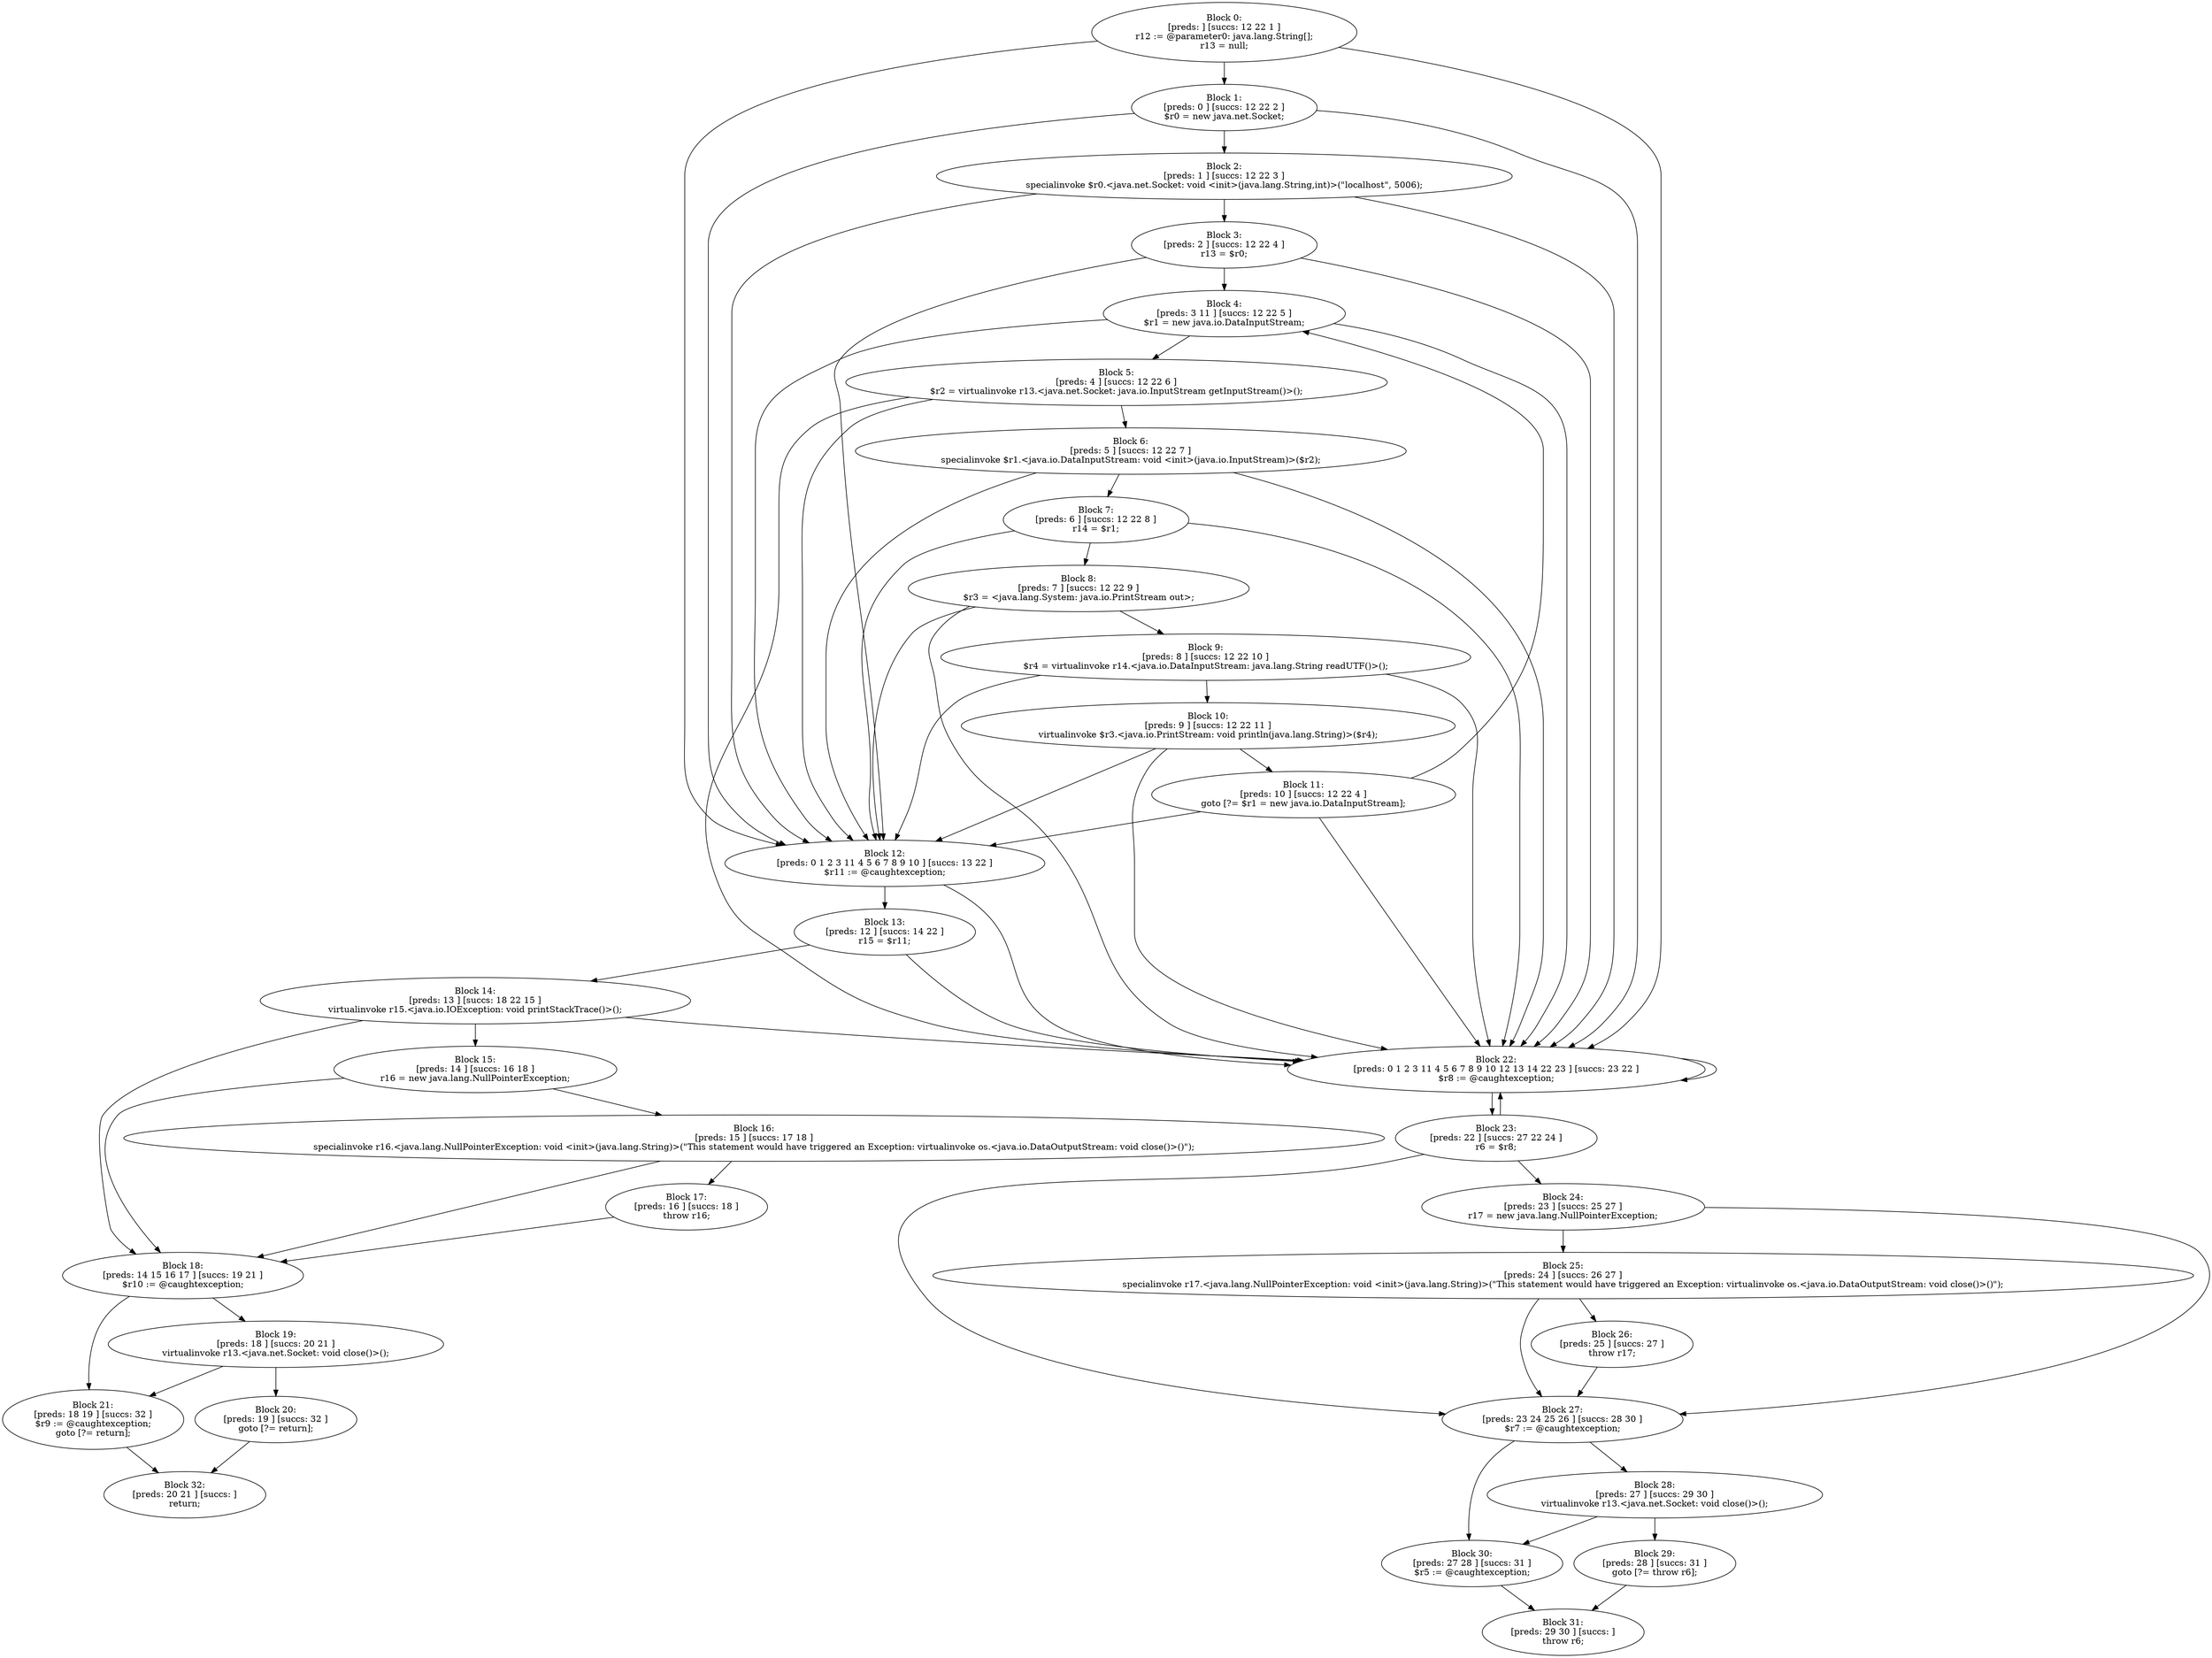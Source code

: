 digraph "unitGraph" {
    "Block 0:
[preds: ] [succs: 12 22 1 ]
r12 := @parameter0: java.lang.String[];
r13 = null;
"
    "Block 1:
[preds: 0 ] [succs: 12 22 2 ]
$r0 = new java.net.Socket;
"
    "Block 2:
[preds: 1 ] [succs: 12 22 3 ]
specialinvoke $r0.<java.net.Socket: void <init>(java.lang.String,int)>(\"localhost\", 5006);
"
    "Block 3:
[preds: 2 ] [succs: 12 22 4 ]
r13 = $r0;
"
    "Block 4:
[preds: 3 11 ] [succs: 12 22 5 ]
$r1 = new java.io.DataInputStream;
"
    "Block 5:
[preds: 4 ] [succs: 12 22 6 ]
$r2 = virtualinvoke r13.<java.net.Socket: java.io.InputStream getInputStream()>();
"
    "Block 6:
[preds: 5 ] [succs: 12 22 7 ]
specialinvoke $r1.<java.io.DataInputStream: void <init>(java.io.InputStream)>($r2);
"
    "Block 7:
[preds: 6 ] [succs: 12 22 8 ]
r14 = $r1;
"
    "Block 8:
[preds: 7 ] [succs: 12 22 9 ]
$r3 = <java.lang.System: java.io.PrintStream out>;
"
    "Block 9:
[preds: 8 ] [succs: 12 22 10 ]
$r4 = virtualinvoke r14.<java.io.DataInputStream: java.lang.String readUTF()>();
"
    "Block 10:
[preds: 9 ] [succs: 12 22 11 ]
virtualinvoke $r3.<java.io.PrintStream: void println(java.lang.String)>($r4);
"
    "Block 11:
[preds: 10 ] [succs: 12 22 4 ]
goto [?= $r1 = new java.io.DataInputStream];
"
    "Block 12:
[preds: 0 1 2 3 11 4 5 6 7 8 9 10 ] [succs: 13 22 ]
$r11 := @caughtexception;
"
    "Block 13:
[preds: 12 ] [succs: 14 22 ]
r15 = $r11;
"
    "Block 14:
[preds: 13 ] [succs: 18 22 15 ]
virtualinvoke r15.<java.io.IOException: void printStackTrace()>();
"
    "Block 15:
[preds: 14 ] [succs: 16 18 ]
r16 = new java.lang.NullPointerException;
"
    "Block 16:
[preds: 15 ] [succs: 17 18 ]
specialinvoke r16.<java.lang.NullPointerException: void <init>(java.lang.String)>(\"This statement would have triggered an Exception: virtualinvoke os.<java.io.DataOutputStream: void close()>()\");
"
    "Block 17:
[preds: 16 ] [succs: 18 ]
throw r16;
"
    "Block 18:
[preds: 14 15 16 17 ] [succs: 19 21 ]
$r10 := @caughtexception;
"
    "Block 19:
[preds: 18 ] [succs: 20 21 ]
virtualinvoke r13.<java.net.Socket: void close()>();
"
    "Block 20:
[preds: 19 ] [succs: 32 ]
goto [?= return];
"
    "Block 21:
[preds: 18 19 ] [succs: 32 ]
$r9 := @caughtexception;
goto [?= return];
"
    "Block 22:
[preds: 0 1 2 3 11 4 5 6 7 8 9 10 12 13 14 22 23 ] [succs: 23 22 ]
$r8 := @caughtexception;
"
    "Block 23:
[preds: 22 ] [succs: 27 22 24 ]
r6 = $r8;
"
    "Block 24:
[preds: 23 ] [succs: 25 27 ]
r17 = new java.lang.NullPointerException;
"
    "Block 25:
[preds: 24 ] [succs: 26 27 ]
specialinvoke r17.<java.lang.NullPointerException: void <init>(java.lang.String)>(\"This statement would have triggered an Exception: virtualinvoke os.<java.io.DataOutputStream: void close()>()\");
"
    "Block 26:
[preds: 25 ] [succs: 27 ]
throw r17;
"
    "Block 27:
[preds: 23 24 25 26 ] [succs: 28 30 ]
$r7 := @caughtexception;
"
    "Block 28:
[preds: 27 ] [succs: 29 30 ]
virtualinvoke r13.<java.net.Socket: void close()>();
"
    "Block 29:
[preds: 28 ] [succs: 31 ]
goto [?= throw r6];
"
    "Block 30:
[preds: 27 28 ] [succs: 31 ]
$r5 := @caughtexception;
"
    "Block 31:
[preds: 29 30 ] [succs: ]
throw r6;
"
    "Block 32:
[preds: 20 21 ] [succs: ]
return;
"
    "Block 0:
[preds: ] [succs: 12 22 1 ]
r12 := @parameter0: java.lang.String[];
r13 = null;
"->"Block 12:
[preds: 0 1 2 3 11 4 5 6 7 8 9 10 ] [succs: 13 22 ]
$r11 := @caughtexception;
";
    "Block 0:
[preds: ] [succs: 12 22 1 ]
r12 := @parameter0: java.lang.String[];
r13 = null;
"->"Block 22:
[preds: 0 1 2 3 11 4 5 6 7 8 9 10 12 13 14 22 23 ] [succs: 23 22 ]
$r8 := @caughtexception;
";
    "Block 0:
[preds: ] [succs: 12 22 1 ]
r12 := @parameter0: java.lang.String[];
r13 = null;
"->"Block 1:
[preds: 0 ] [succs: 12 22 2 ]
$r0 = new java.net.Socket;
";
    "Block 1:
[preds: 0 ] [succs: 12 22 2 ]
$r0 = new java.net.Socket;
"->"Block 12:
[preds: 0 1 2 3 11 4 5 6 7 8 9 10 ] [succs: 13 22 ]
$r11 := @caughtexception;
";
    "Block 1:
[preds: 0 ] [succs: 12 22 2 ]
$r0 = new java.net.Socket;
"->"Block 22:
[preds: 0 1 2 3 11 4 5 6 7 8 9 10 12 13 14 22 23 ] [succs: 23 22 ]
$r8 := @caughtexception;
";
    "Block 1:
[preds: 0 ] [succs: 12 22 2 ]
$r0 = new java.net.Socket;
"->"Block 2:
[preds: 1 ] [succs: 12 22 3 ]
specialinvoke $r0.<java.net.Socket: void <init>(java.lang.String,int)>(\"localhost\", 5006);
";
    "Block 2:
[preds: 1 ] [succs: 12 22 3 ]
specialinvoke $r0.<java.net.Socket: void <init>(java.lang.String,int)>(\"localhost\", 5006);
"->"Block 12:
[preds: 0 1 2 3 11 4 5 6 7 8 9 10 ] [succs: 13 22 ]
$r11 := @caughtexception;
";
    "Block 2:
[preds: 1 ] [succs: 12 22 3 ]
specialinvoke $r0.<java.net.Socket: void <init>(java.lang.String,int)>(\"localhost\", 5006);
"->"Block 22:
[preds: 0 1 2 3 11 4 5 6 7 8 9 10 12 13 14 22 23 ] [succs: 23 22 ]
$r8 := @caughtexception;
";
    "Block 2:
[preds: 1 ] [succs: 12 22 3 ]
specialinvoke $r0.<java.net.Socket: void <init>(java.lang.String,int)>(\"localhost\", 5006);
"->"Block 3:
[preds: 2 ] [succs: 12 22 4 ]
r13 = $r0;
";
    "Block 3:
[preds: 2 ] [succs: 12 22 4 ]
r13 = $r0;
"->"Block 12:
[preds: 0 1 2 3 11 4 5 6 7 8 9 10 ] [succs: 13 22 ]
$r11 := @caughtexception;
";
    "Block 3:
[preds: 2 ] [succs: 12 22 4 ]
r13 = $r0;
"->"Block 22:
[preds: 0 1 2 3 11 4 5 6 7 8 9 10 12 13 14 22 23 ] [succs: 23 22 ]
$r8 := @caughtexception;
";
    "Block 3:
[preds: 2 ] [succs: 12 22 4 ]
r13 = $r0;
"->"Block 4:
[preds: 3 11 ] [succs: 12 22 5 ]
$r1 = new java.io.DataInputStream;
";
    "Block 4:
[preds: 3 11 ] [succs: 12 22 5 ]
$r1 = new java.io.DataInputStream;
"->"Block 12:
[preds: 0 1 2 3 11 4 5 6 7 8 9 10 ] [succs: 13 22 ]
$r11 := @caughtexception;
";
    "Block 4:
[preds: 3 11 ] [succs: 12 22 5 ]
$r1 = new java.io.DataInputStream;
"->"Block 22:
[preds: 0 1 2 3 11 4 5 6 7 8 9 10 12 13 14 22 23 ] [succs: 23 22 ]
$r8 := @caughtexception;
";
    "Block 4:
[preds: 3 11 ] [succs: 12 22 5 ]
$r1 = new java.io.DataInputStream;
"->"Block 5:
[preds: 4 ] [succs: 12 22 6 ]
$r2 = virtualinvoke r13.<java.net.Socket: java.io.InputStream getInputStream()>();
";
    "Block 5:
[preds: 4 ] [succs: 12 22 6 ]
$r2 = virtualinvoke r13.<java.net.Socket: java.io.InputStream getInputStream()>();
"->"Block 12:
[preds: 0 1 2 3 11 4 5 6 7 8 9 10 ] [succs: 13 22 ]
$r11 := @caughtexception;
";
    "Block 5:
[preds: 4 ] [succs: 12 22 6 ]
$r2 = virtualinvoke r13.<java.net.Socket: java.io.InputStream getInputStream()>();
"->"Block 22:
[preds: 0 1 2 3 11 4 5 6 7 8 9 10 12 13 14 22 23 ] [succs: 23 22 ]
$r8 := @caughtexception;
";
    "Block 5:
[preds: 4 ] [succs: 12 22 6 ]
$r2 = virtualinvoke r13.<java.net.Socket: java.io.InputStream getInputStream()>();
"->"Block 6:
[preds: 5 ] [succs: 12 22 7 ]
specialinvoke $r1.<java.io.DataInputStream: void <init>(java.io.InputStream)>($r2);
";
    "Block 6:
[preds: 5 ] [succs: 12 22 7 ]
specialinvoke $r1.<java.io.DataInputStream: void <init>(java.io.InputStream)>($r2);
"->"Block 12:
[preds: 0 1 2 3 11 4 5 6 7 8 9 10 ] [succs: 13 22 ]
$r11 := @caughtexception;
";
    "Block 6:
[preds: 5 ] [succs: 12 22 7 ]
specialinvoke $r1.<java.io.DataInputStream: void <init>(java.io.InputStream)>($r2);
"->"Block 22:
[preds: 0 1 2 3 11 4 5 6 7 8 9 10 12 13 14 22 23 ] [succs: 23 22 ]
$r8 := @caughtexception;
";
    "Block 6:
[preds: 5 ] [succs: 12 22 7 ]
specialinvoke $r1.<java.io.DataInputStream: void <init>(java.io.InputStream)>($r2);
"->"Block 7:
[preds: 6 ] [succs: 12 22 8 ]
r14 = $r1;
";
    "Block 7:
[preds: 6 ] [succs: 12 22 8 ]
r14 = $r1;
"->"Block 12:
[preds: 0 1 2 3 11 4 5 6 7 8 9 10 ] [succs: 13 22 ]
$r11 := @caughtexception;
";
    "Block 7:
[preds: 6 ] [succs: 12 22 8 ]
r14 = $r1;
"->"Block 22:
[preds: 0 1 2 3 11 4 5 6 7 8 9 10 12 13 14 22 23 ] [succs: 23 22 ]
$r8 := @caughtexception;
";
    "Block 7:
[preds: 6 ] [succs: 12 22 8 ]
r14 = $r1;
"->"Block 8:
[preds: 7 ] [succs: 12 22 9 ]
$r3 = <java.lang.System: java.io.PrintStream out>;
";
    "Block 8:
[preds: 7 ] [succs: 12 22 9 ]
$r3 = <java.lang.System: java.io.PrintStream out>;
"->"Block 12:
[preds: 0 1 2 3 11 4 5 6 7 8 9 10 ] [succs: 13 22 ]
$r11 := @caughtexception;
";
    "Block 8:
[preds: 7 ] [succs: 12 22 9 ]
$r3 = <java.lang.System: java.io.PrintStream out>;
"->"Block 22:
[preds: 0 1 2 3 11 4 5 6 7 8 9 10 12 13 14 22 23 ] [succs: 23 22 ]
$r8 := @caughtexception;
";
    "Block 8:
[preds: 7 ] [succs: 12 22 9 ]
$r3 = <java.lang.System: java.io.PrintStream out>;
"->"Block 9:
[preds: 8 ] [succs: 12 22 10 ]
$r4 = virtualinvoke r14.<java.io.DataInputStream: java.lang.String readUTF()>();
";
    "Block 9:
[preds: 8 ] [succs: 12 22 10 ]
$r4 = virtualinvoke r14.<java.io.DataInputStream: java.lang.String readUTF()>();
"->"Block 12:
[preds: 0 1 2 3 11 4 5 6 7 8 9 10 ] [succs: 13 22 ]
$r11 := @caughtexception;
";
    "Block 9:
[preds: 8 ] [succs: 12 22 10 ]
$r4 = virtualinvoke r14.<java.io.DataInputStream: java.lang.String readUTF()>();
"->"Block 22:
[preds: 0 1 2 3 11 4 5 6 7 8 9 10 12 13 14 22 23 ] [succs: 23 22 ]
$r8 := @caughtexception;
";
    "Block 9:
[preds: 8 ] [succs: 12 22 10 ]
$r4 = virtualinvoke r14.<java.io.DataInputStream: java.lang.String readUTF()>();
"->"Block 10:
[preds: 9 ] [succs: 12 22 11 ]
virtualinvoke $r3.<java.io.PrintStream: void println(java.lang.String)>($r4);
";
    "Block 10:
[preds: 9 ] [succs: 12 22 11 ]
virtualinvoke $r3.<java.io.PrintStream: void println(java.lang.String)>($r4);
"->"Block 12:
[preds: 0 1 2 3 11 4 5 6 7 8 9 10 ] [succs: 13 22 ]
$r11 := @caughtexception;
";
    "Block 10:
[preds: 9 ] [succs: 12 22 11 ]
virtualinvoke $r3.<java.io.PrintStream: void println(java.lang.String)>($r4);
"->"Block 22:
[preds: 0 1 2 3 11 4 5 6 7 8 9 10 12 13 14 22 23 ] [succs: 23 22 ]
$r8 := @caughtexception;
";
    "Block 10:
[preds: 9 ] [succs: 12 22 11 ]
virtualinvoke $r3.<java.io.PrintStream: void println(java.lang.String)>($r4);
"->"Block 11:
[preds: 10 ] [succs: 12 22 4 ]
goto [?= $r1 = new java.io.DataInputStream];
";
    "Block 11:
[preds: 10 ] [succs: 12 22 4 ]
goto [?= $r1 = new java.io.DataInputStream];
"->"Block 12:
[preds: 0 1 2 3 11 4 5 6 7 8 9 10 ] [succs: 13 22 ]
$r11 := @caughtexception;
";
    "Block 11:
[preds: 10 ] [succs: 12 22 4 ]
goto [?= $r1 = new java.io.DataInputStream];
"->"Block 22:
[preds: 0 1 2 3 11 4 5 6 7 8 9 10 12 13 14 22 23 ] [succs: 23 22 ]
$r8 := @caughtexception;
";
    "Block 11:
[preds: 10 ] [succs: 12 22 4 ]
goto [?= $r1 = new java.io.DataInputStream];
"->"Block 4:
[preds: 3 11 ] [succs: 12 22 5 ]
$r1 = new java.io.DataInputStream;
";
    "Block 12:
[preds: 0 1 2 3 11 4 5 6 7 8 9 10 ] [succs: 13 22 ]
$r11 := @caughtexception;
"->"Block 13:
[preds: 12 ] [succs: 14 22 ]
r15 = $r11;
";
    "Block 12:
[preds: 0 1 2 3 11 4 5 6 7 8 9 10 ] [succs: 13 22 ]
$r11 := @caughtexception;
"->"Block 22:
[preds: 0 1 2 3 11 4 5 6 7 8 9 10 12 13 14 22 23 ] [succs: 23 22 ]
$r8 := @caughtexception;
";
    "Block 13:
[preds: 12 ] [succs: 14 22 ]
r15 = $r11;
"->"Block 14:
[preds: 13 ] [succs: 18 22 15 ]
virtualinvoke r15.<java.io.IOException: void printStackTrace()>();
";
    "Block 13:
[preds: 12 ] [succs: 14 22 ]
r15 = $r11;
"->"Block 22:
[preds: 0 1 2 3 11 4 5 6 7 8 9 10 12 13 14 22 23 ] [succs: 23 22 ]
$r8 := @caughtexception;
";
    "Block 14:
[preds: 13 ] [succs: 18 22 15 ]
virtualinvoke r15.<java.io.IOException: void printStackTrace()>();
"->"Block 18:
[preds: 14 15 16 17 ] [succs: 19 21 ]
$r10 := @caughtexception;
";
    "Block 14:
[preds: 13 ] [succs: 18 22 15 ]
virtualinvoke r15.<java.io.IOException: void printStackTrace()>();
"->"Block 22:
[preds: 0 1 2 3 11 4 5 6 7 8 9 10 12 13 14 22 23 ] [succs: 23 22 ]
$r8 := @caughtexception;
";
    "Block 14:
[preds: 13 ] [succs: 18 22 15 ]
virtualinvoke r15.<java.io.IOException: void printStackTrace()>();
"->"Block 15:
[preds: 14 ] [succs: 16 18 ]
r16 = new java.lang.NullPointerException;
";
    "Block 15:
[preds: 14 ] [succs: 16 18 ]
r16 = new java.lang.NullPointerException;
"->"Block 16:
[preds: 15 ] [succs: 17 18 ]
specialinvoke r16.<java.lang.NullPointerException: void <init>(java.lang.String)>(\"This statement would have triggered an Exception: virtualinvoke os.<java.io.DataOutputStream: void close()>()\");
";
    "Block 15:
[preds: 14 ] [succs: 16 18 ]
r16 = new java.lang.NullPointerException;
"->"Block 18:
[preds: 14 15 16 17 ] [succs: 19 21 ]
$r10 := @caughtexception;
";
    "Block 16:
[preds: 15 ] [succs: 17 18 ]
specialinvoke r16.<java.lang.NullPointerException: void <init>(java.lang.String)>(\"This statement would have triggered an Exception: virtualinvoke os.<java.io.DataOutputStream: void close()>()\");
"->"Block 17:
[preds: 16 ] [succs: 18 ]
throw r16;
";
    "Block 16:
[preds: 15 ] [succs: 17 18 ]
specialinvoke r16.<java.lang.NullPointerException: void <init>(java.lang.String)>(\"This statement would have triggered an Exception: virtualinvoke os.<java.io.DataOutputStream: void close()>()\");
"->"Block 18:
[preds: 14 15 16 17 ] [succs: 19 21 ]
$r10 := @caughtexception;
";
    "Block 17:
[preds: 16 ] [succs: 18 ]
throw r16;
"->"Block 18:
[preds: 14 15 16 17 ] [succs: 19 21 ]
$r10 := @caughtexception;
";
    "Block 18:
[preds: 14 15 16 17 ] [succs: 19 21 ]
$r10 := @caughtexception;
"->"Block 19:
[preds: 18 ] [succs: 20 21 ]
virtualinvoke r13.<java.net.Socket: void close()>();
";
    "Block 18:
[preds: 14 15 16 17 ] [succs: 19 21 ]
$r10 := @caughtexception;
"->"Block 21:
[preds: 18 19 ] [succs: 32 ]
$r9 := @caughtexception;
goto [?= return];
";
    "Block 19:
[preds: 18 ] [succs: 20 21 ]
virtualinvoke r13.<java.net.Socket: void close()>();
"->"Block 20:
[preds: 19 ] [succs: 32 ]
goto [?= return];
";
    "Block 19:
[preds: 18 ] [succs: 20 21 ]
virtualinvoke r13.<java.net.Socket: void close()>();
"->"Block 21:
[preds: 18 19 ] [succs: 32 ]
$r9 := @caughtexception;
goto [?= return];
";
    "Block 20:
[preds: 19 ] [succs: 32 ]
goto [?= return];
"->"Block 32:
[preds: 20 21 ] [succs: ]
return;
";
    "Block 21:
[preds: 18 19 ] [succs: 32 ]
$r9 := @caughtexception;
goto [?= return];
"->"Block 32:
[preds: 20 21 ] [succs: ]
return;
";
    "Block 22:
[preds: 0 1 2 3 11 4 5 6 7 8 9 10 12 13 14 22 23 ] [succs: 23 22 ]
$r8 := @caughtexception;
"->"Block 23:
[preds: 22 ] [succs: 27 22 24 ]
r6 = $r8;
";
    "Block 22:
[preds: 0 1 2 3 11 4 5 6 7 8 9 10 12 13 14 22 23 ] [succs: 23 22 ]
$r8 := @caughtexception;
"->"Block 22:
[preds: 0 1 2 3 11 4 5 6 7 8 9 10 12 13 14 22 23 ] [succs: 23 22 ]
$r8 := @caughtexception;
";
    "Block 23:
[preds: 22 ] [succs: 27 22 24 ]
r6 = $r8;
"->"Block 27:
[preds: 23 24 25 26 ] [succs: 28 30 ]
$r7 := @caughtexception;
";
    "Block 23:
[preds: 22 ] [succs: 27 22 24 ]
r6 = $r8;
"->"Block 22:
[preds: 0 1 2 3 11 4 5 6 7 8 9 10 12 13 14 22 23 ] [succs: 23 22 ]
$r8 := @caughtexception;
";
    "Block 23:
[preds: 22 ] [succs: 27 22 24 ]
r6 = $r8;
"->"Block 24:
[preds: 23 ] [succs: 25 27 ]
r17 = new java.lang.NullPointerException;
";
    "Block 24:
[preds: 23 ] [succs: 25 27 ]
r17 = new java.lang.NullPointerException;
"->"Block 25:
[preds: 24 ] [succs: 26 27 ]
specialinvoke r17.<java.lang.NullPointerException: void <init>(java.lang.String)>(\"This statement would have triggered an Exception: virtualinvoke os.<java.io.DataOutputStream: void close()>()\");
";
    "Block 24:
[preds: 23 ] [succs: 25 27 ]
r17 = new java.lang.NullPointerException;
"->"Block 27:
[preds: 23 24 25 26 ] [succs: 28 30 ]
$r7 := @caughtexception;
";
    "Block 25:
[preds: 24 ] [succs: 26 27 ]
specialinvoke r17.<java.lang.NullPointerException: void <init>(java.lang.String)>(\"This statement would have triggered an Exception: virtualinvoke os.<java.io.DataOutputStream: void close()>()\");
"->"Block 26:
[preds: 25 ] [succs: 27 ]
throw r17;
";
    "Block 25:
[preds: 24 ] [succs: 26 27 ]
specialinvoke r17.<java.lang.NullPointerException: void <init>(java.lang.String)>(\"This statement would have triggered an Exception: virtualinvoke os.<java.io.DataOutputStream: void close()>()\");
"->"Block 27:
[preds: 23 24 25 26 ] [succs: 28 30 ]
$r7 := @caughtexception;
";
    "Block 26:
[preds: 25 ] [succs: 27 ]
throw r17;
"->"Block 27:
[preds: 23 24 25 26 ] [succs: 28 30 ]
$r7 := @caughtexception;
";
    "Block 27:
[preds: 23 24 25 26 ] [succs: 28 30 ]
$r7 := @caughtexception;
"->"Block 28:
[preds: 27 ] [succs: 29 30 ]
virtualinvoke r13.<java.net.Socket: void close()>();
";
    "Block 27:
[preds: 23 24 25 26 ] [succs: 28 30 ]
$r7 := @caughtexception;
"->"Block 30:
[preds: 27 28 ] [succs: 31 ]
$r5 := @caughtexception;
";
    "Block 28:
[preds: 27 ] [succs: 29 30 ]
virtualinvoke r13.<java.net.Socket: void close()>();
"->"Block 29:
[preds: 28 ] [succs: 31 ]
goto [?= throw r6];
";
    "Block 28:
[preds: 27 ] [succs: 29 30 ]
virtualinvoke r13.<java.net.Socket: void close()>();
"->"Block 30:
[preds: 27 28 ] [succs: 31 ]
$r5 := @caughtexception;
";
    "Block 29:
[preds: 28 ] [succs: 31 ]
goto [?= throw r6];
"->"Block 31:
[preds: 29 30 ] [succs: ]
throw r6;
";
    "Block 30:
[preds: 27 28 ] [succs: 31 ]
$r5 := @caughtexception;
"->"Block 31:
[preds: 29 30 ] [succs: ]
throw r6;
";
}
